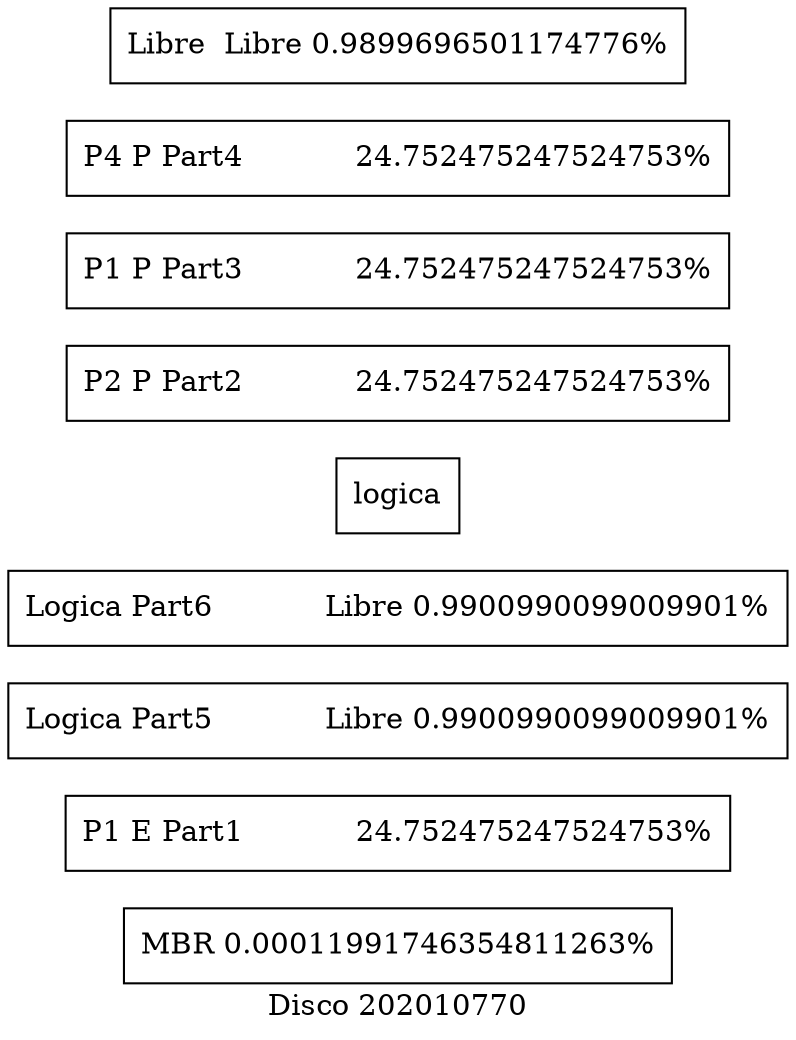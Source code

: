 
        digraph lista {
   
        rankdir=LR;
        graph[label="Disco 202010770"];


        node [shape=box, style=filled, fillcolor=white]; 

        inicio[label="MBR 0.00011991746354811263%"];
        
                partition1[label="P1 E Part1            24.752475247524753%"];
                   
                    logicaPart5           [label="Logica Part5            Libre 0.9900990099009901%"];     
                    logicaPart6           [label="Logica Part6            Libre 0.9900990099009901%"];     
                    logica                [label="Logica                  Libre 0.0%"];  
                partition2[label="P2 P Part2            24.752475247524753%"];
                
                partition3[label="P1 P Part3            24.752475247524753%"];
                
                partition4[label="P4 P Part4            24.752475247524753%"];
                   
                    libre[label="Libre  Libre 0.9899696501174776%"];  }